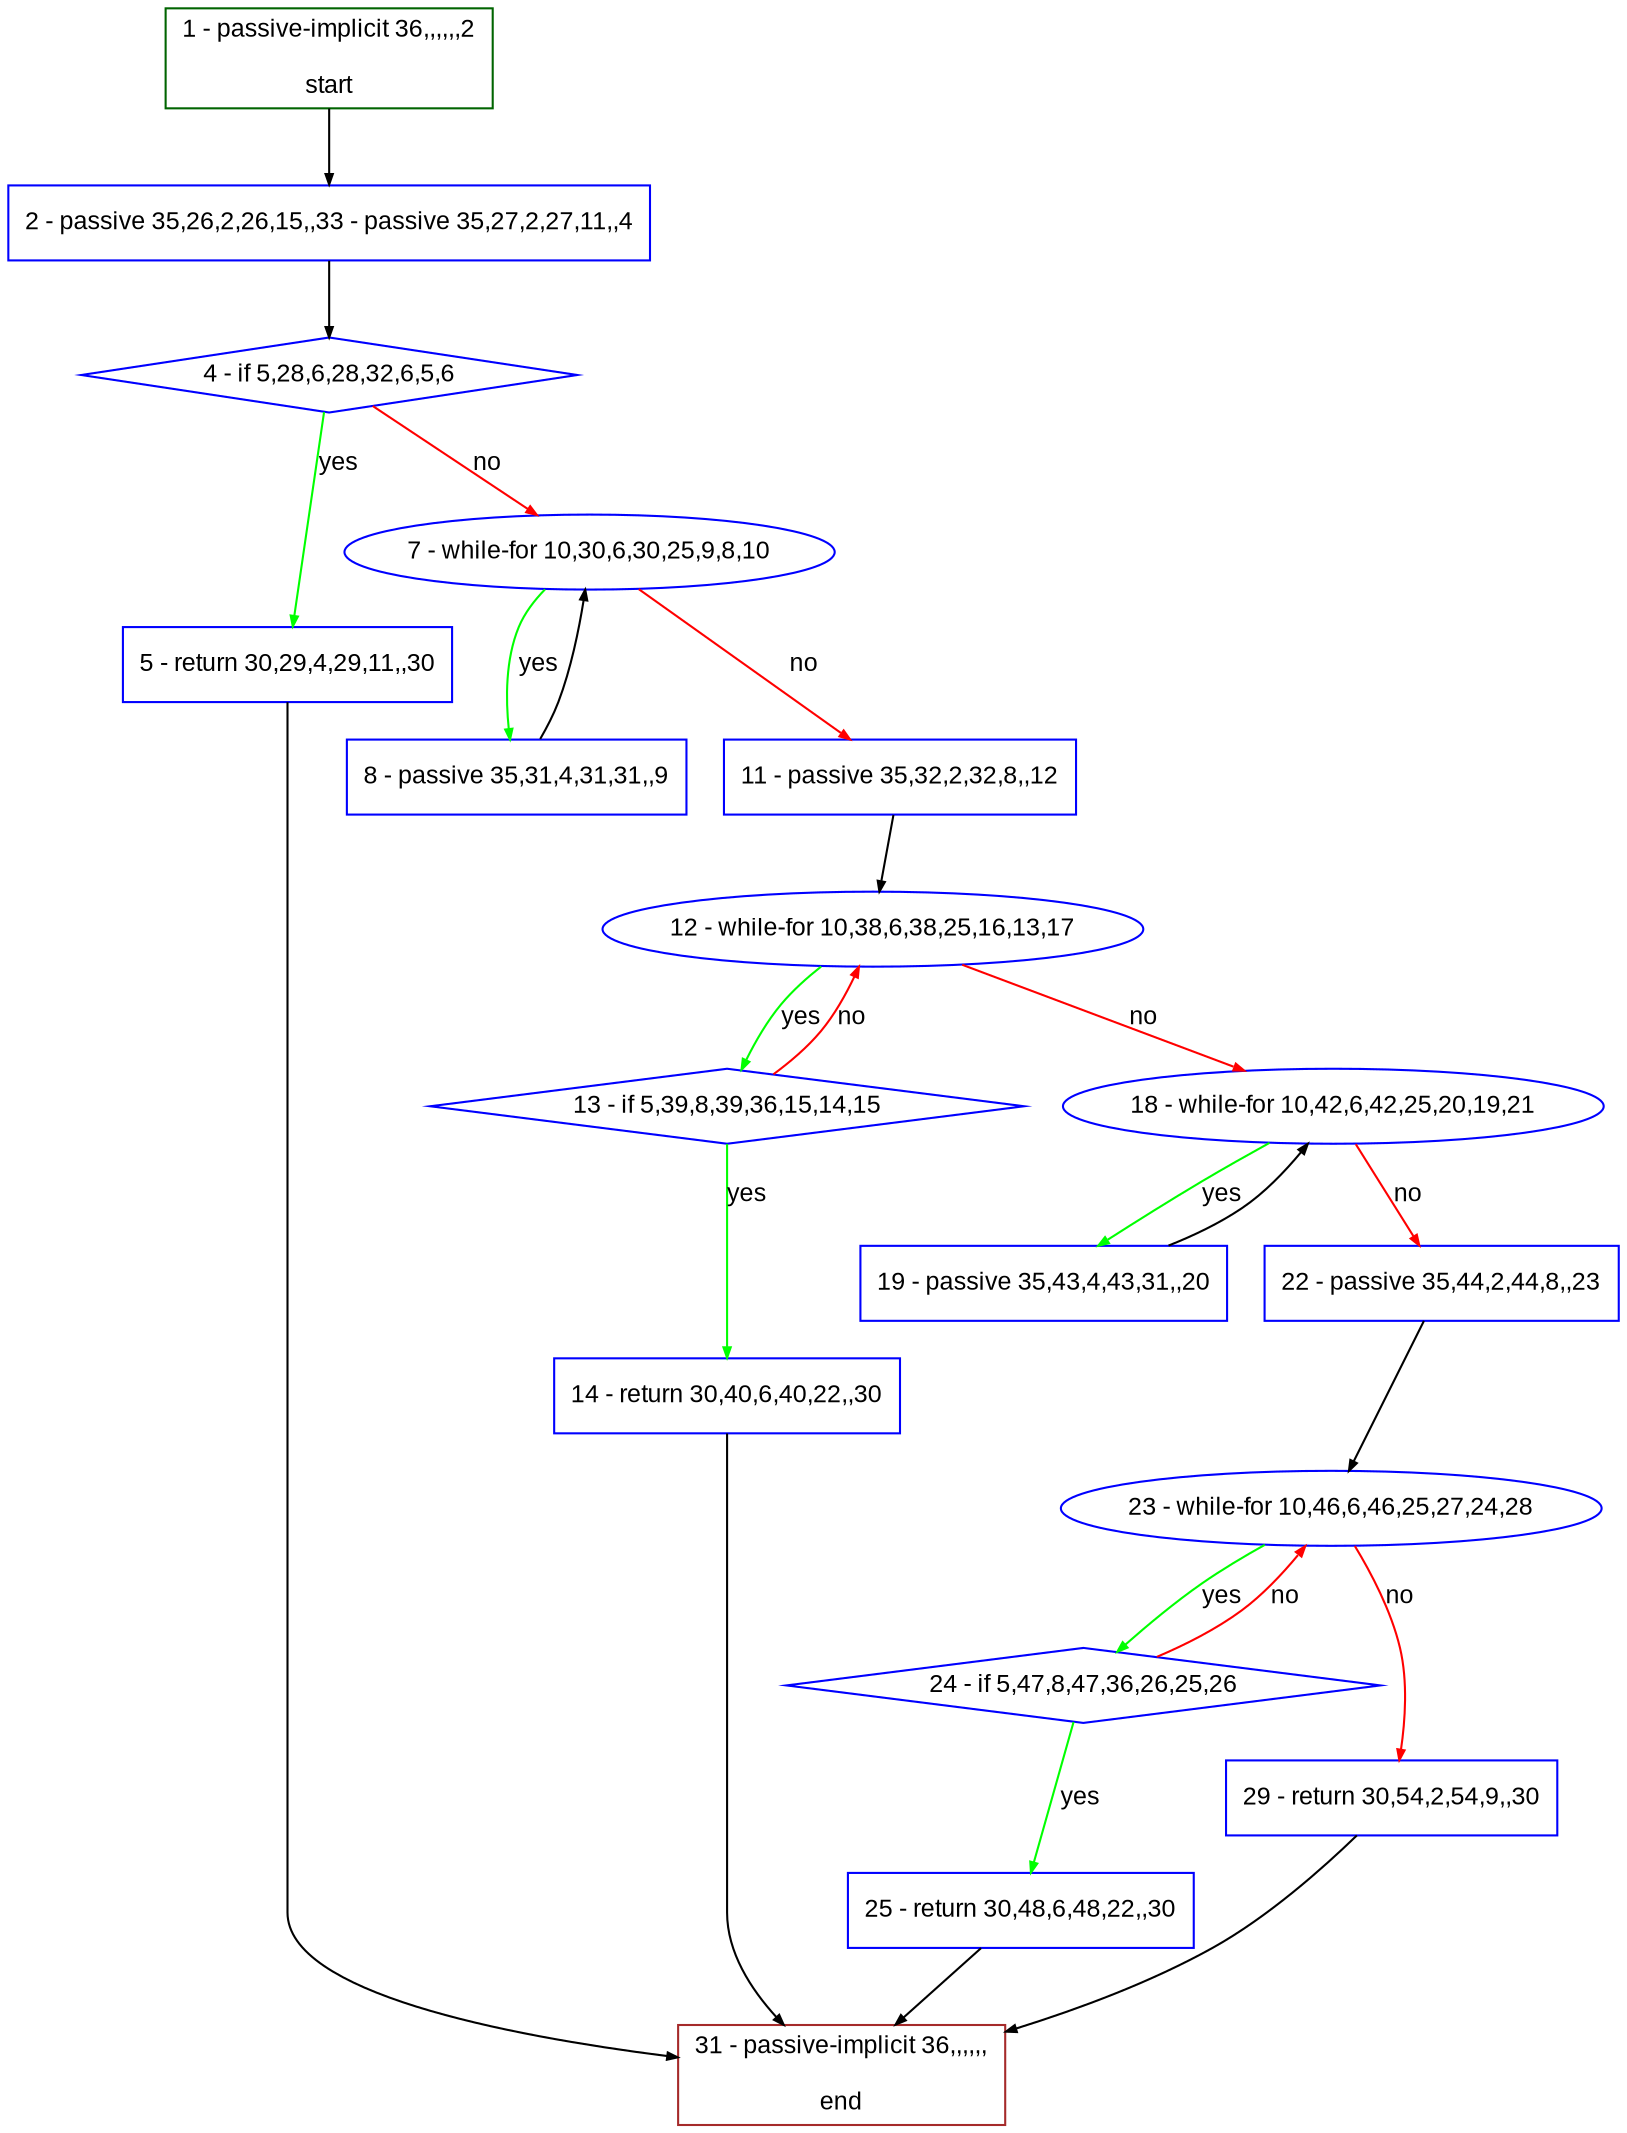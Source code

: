 digraph "" {
  graph [bgcolor="white", fillcolor="#FFFFCC", pack="true", packmode="clust", fontname="Arial", label="", fontsize="12", compound="true", style="rounded,filled"];
  node [node_initialized="no", fillcolor="white", fontname="Arial", label="", color="grey", fontsize="12", fixedsize="false", compound="true", shape="rectangle", style="filled"];
  edge [arrowtail="none", lhead="", fontcolor="black", fontname="Arial", label="", color="black", fontsize="12", arrowhead="normal", arrowsize="0.5", compound="true", ltail="", dir="forward"];
  __N1 [fillcolor="#ffffff", label="2 - passive 35,26,2,26,15,,33 - passive 35,27,2,27,11,,4", color="#0000ff", shape="box", style="filled"];
  __N2 [fillcolor="#ffffff", label="1 - passive-implicit 36,,,,,,2\n\nstart", color="#006400", shape="box", style="filled"];
  __N3 [fillcolor="#ffffff", label="4 - if 5,28,6,28,32,6,5,6", color="#0000ff", shape="diamond", style="filled"];
  __N4 [fillcolor="#ffffff", label="5 - return 30,29,4,29,11,,30", color="#0000ff", shape="box", style="filled"];
  __N5 [fillcolor="#ffffff", label="7 - while-for 10,30,6,30,25,9,8,10", color="#0000ff", shape="oval", style="filled"];
  __N6 [fillcolor="#ffffff", label="31 - passive-implicit 36,,,,,,\n\nend", color="#a52a2a", shape="box", style="filled"];
  __N7 [fillcolor="#ffffff", label="8 - passive 35,31,4,31,31,,9", color="#0000ff", shape="box", style="filled"];
  __N8 [fillcolor="#ffffff", label="11 - passive 35,32,2,32,8,,12", color="#0000ff", shape="box", style="filled"];
  __N9 [fillcolor="#ffffff", label="12 - while-for 10,38,6,38,25,16,13,17", color="#0000ff", shape="oval", style="filled"];
  __N10 [fillcolor="#ffffff", label="13 - if 5,39,8,39,36,15,14,15", color="#0000ff", shape="diamond", style="filled"];
  __N11 [fillcolor="#ffffff", label="18 - while-for 10,42,6,42,25,20,19,21", color="#0000ff", shape="oval", style="filled"];
  __N12 [fillcolor="#ffffff", label="14 - return 30,40,6,40,22,,30", color="#0000ff", shape="box", style="filled"];
  __N13 [fillcolor="#ffffff", label="19 - passive 35,43,4,43,31,,20", color="#0000ff", shape="box", style="filled"];
  __N14 [fillcolor="#ffffff", label="22 - passive 35,44,2,44,8,,23", color="#0000ff", shape="box", style="filled"];
  __N15 [fillcolor="#ffffff", label="23 - while-for 10,46,6,46,25,27,24,28", color="#0000ff", shape="oval", style="filled"];
  __N16 [fillcolor="#ffffff", label="24 - if 5,47,8,47,36,26,25,26", color="#0000ff", shape="diamond", style="filled"];
  __N17 [fillcolor="#ffffff", label="29 - return 30,54,2,54,9,,30", color="#0000ff", shape="box", style="filled"];
  __N18 [fillcolor="#ffffff", label="25 - return 30,48,6,48,22,,30", color="#0000ff", shape="box", style="filled"];
  __N2 -> __N1 [arrowtail="none", color="#000000", label="", arrowhead="normal", dir="forward"];
  __N1 -> __N3 [arrowtail="none", color="#000000", label="", arrowhead="normal", dir="forward"];
  __N3 -> __N4 [arrowtail="none", color="#00ff00", label="yes", arrowhead="normal", dir="forward"];
  __N3 -> __N5 [arrowtail="none", color="#ff0000", label="no", arrowhead="normal", dir="forward"];
  __N4 -> __N6 [arrowtail="none", color="#000000", label="", arrowhead="normal", dir="forward"];
  __N5 -> __N7 [arrowtail="none", color="#00ff00", label="yes", arrowhead="normal", dir="forward"];
  __N7 -> __N5 [arrowtail="none", color="#000000", label="", arrowhead="normal", dir="forward"];
  __N5 -> __N8 [arrowtail="none", color="#ff0000", label="no", arrowhead="normal", dir="forward"];
  __N8 -> __N9 [arrowtail="none", color="#000000", label="", arrowhead="normal", dir="forward"];
  __N9 -> __N10 [arrowtail="none", color="#00ff00", label="yes", arrowhead="normal", dir="forward"];
  __N10 -> __N9 [arrowtail="none", color="#ff0000", label="no", arrowhead="normal", dir="forward"];
  __N9 -> __N11 [arrowtail="none", color="#ff0000", label="no", arrowhead="normal", dir="forward"];
  __N10 -> __N12 [arrowtail="none", color="#00ff00", label="yes", arrowhead="normal", dir="forward"];
  __N12 -> __N6 [arrowtail="none", color="#000000", label="", arrowhead="normal", dir="forward"];
  __N11 -> __N13 [arrowtail="none", color="#00ff00", label="yes", arrowhead="normal", dir="forward"];
  __N13 -> __N11 [arrowtail="none", color="#000000", label="", arrowhead="normal", dir="forward"];
  __N11 -> __N14 [arrowtail="none", color="#ff0000", label="no", arrowhead="normal", dir="forward"];
  __N14 -> __N15 [arrowtail="none", color="#000000", label="", arrowhead="normal", dir="forward"];
  __N15 -> __N16 [arrowtail="none", color="#00ff00", label="yes", arrowhead="normal", dir="forward"];
  __N16 -> __N15 [arrowtail="none", color="#ff0000", label="no", arrowhead="normal", dir="forward"];
  __N15 -> __N17 [arrowtail="none", color="#ff0000", label="no", arrowhead="normal", dir="forward"];
  __N16 -> __N18 [arrowtail="none", color="#00ff00", label="yes", arrowhead="normal", dir="forward"];
  __N18 -> __N6 [arrowtail="none", color="#000000", label="", arrowhead="normal", dir="forward"];
  __N17 -> __N6 [arrowtail="none", color="#000000", label="", arrowhead="normal", dir="forward"];
}
